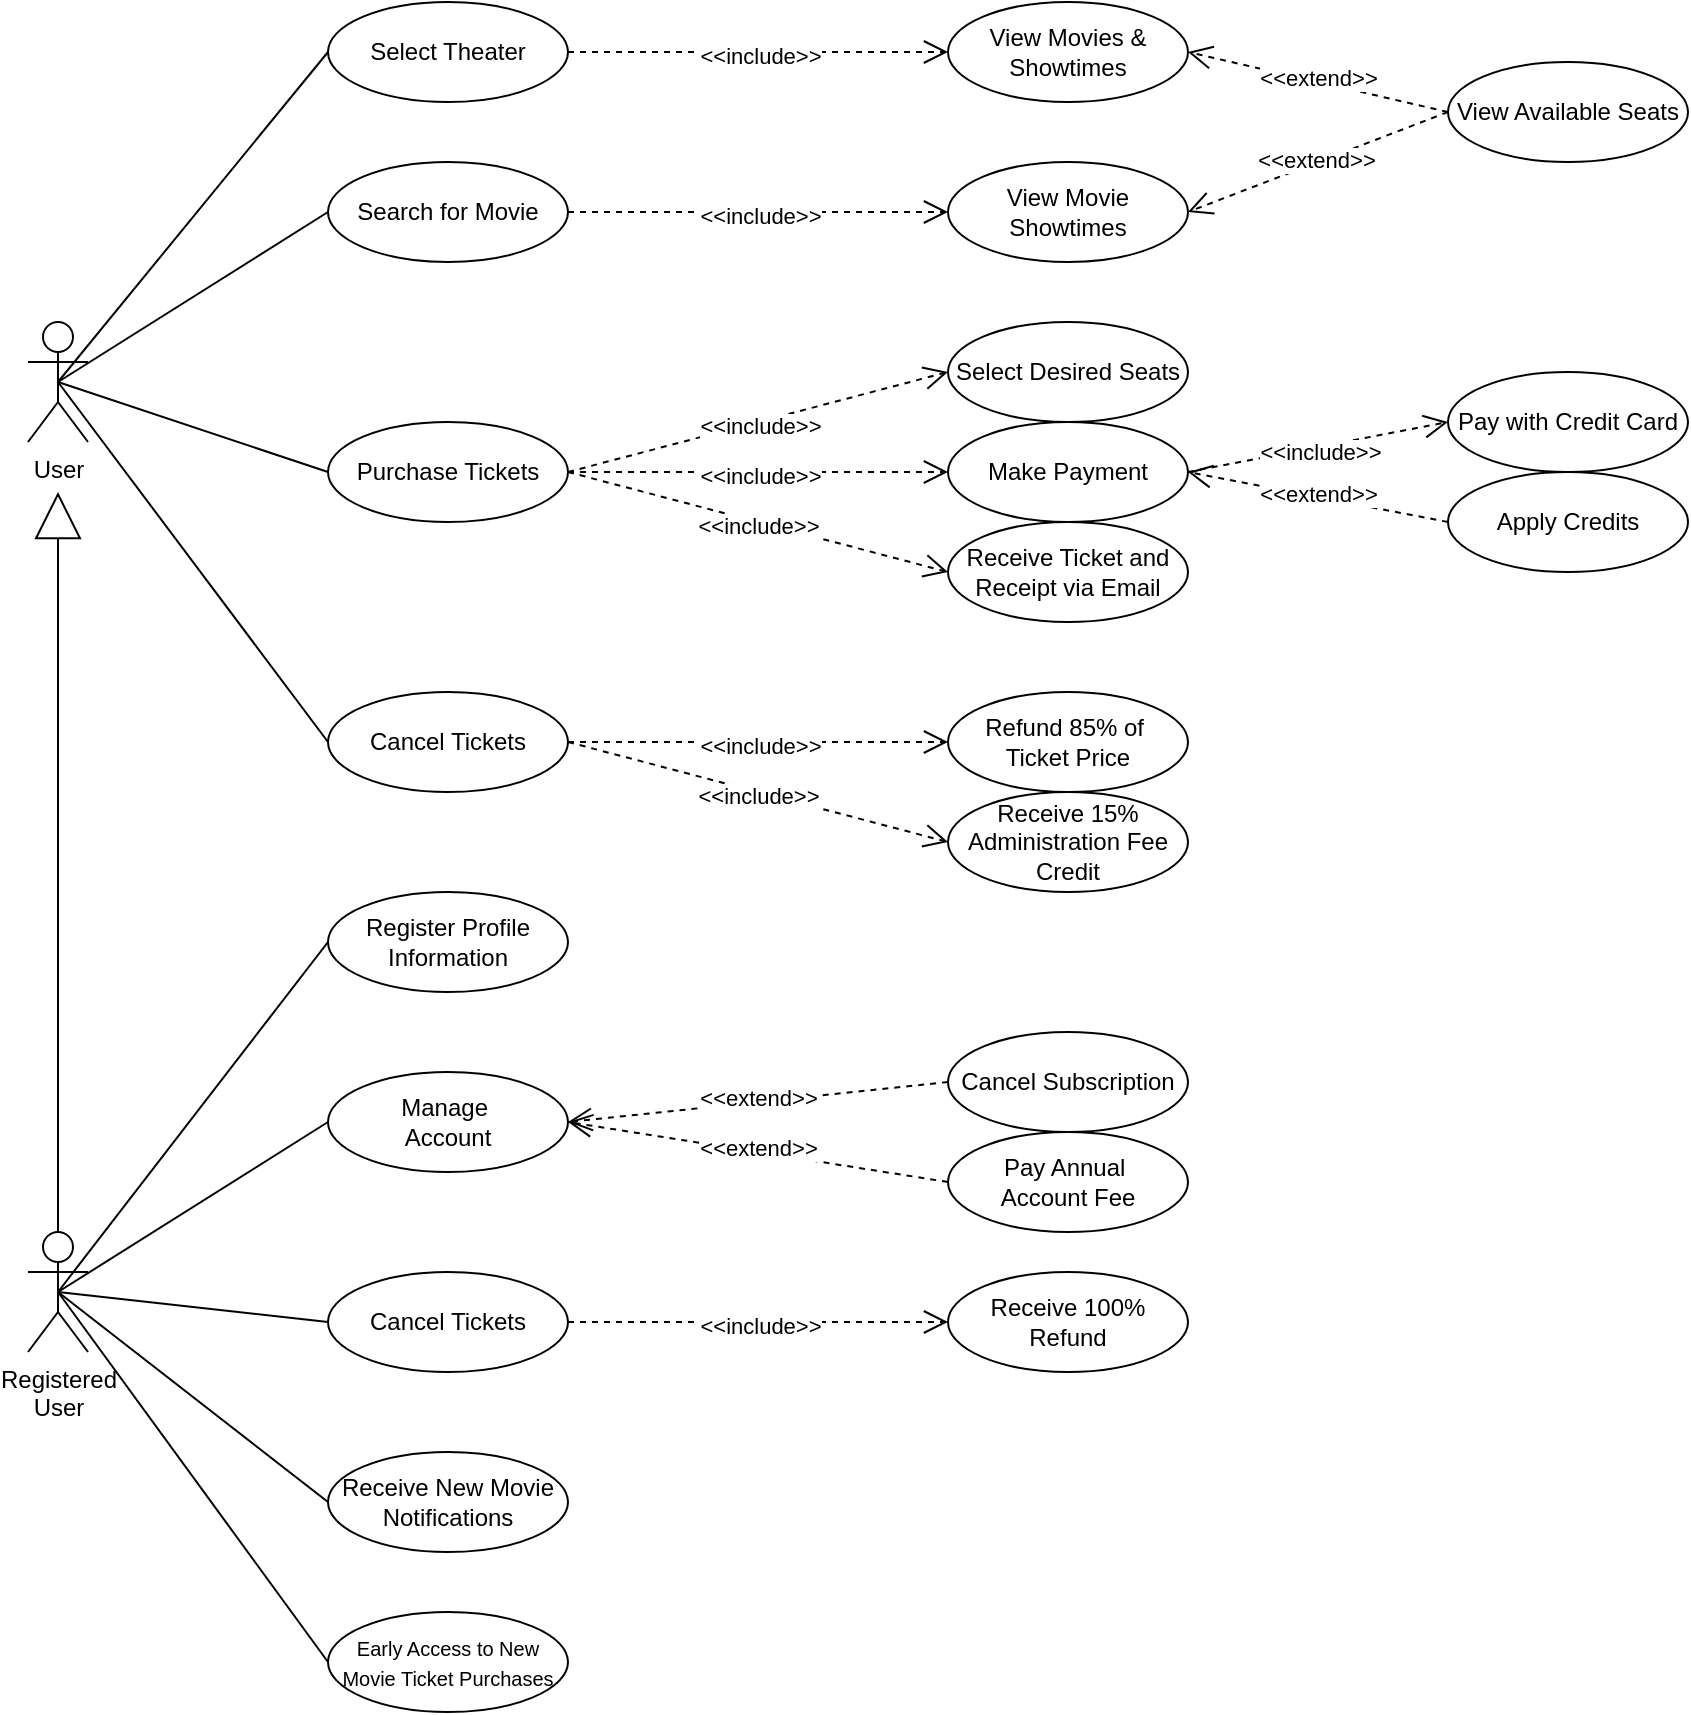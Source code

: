 <mxfile version="24.8.3">
  <diagram name="Page-1" id="r7DDbBD56znKV8agQ9Tl">
    <mxGraphModel dx="2266" dy="818" grid="1" gridSize="10" guides="1" tooltips="1" connect="1" arrows="1" fold="1" page="1" pageScale="1" pageWidth="850" pageHeight="1100" math="0" shadow="0">
      <root>
        <mxCell id="0" />
        <mxCell id="1" parent="0" />
        <mxCell id="TaJbaXzCYBkzO7Uhbq2M-25" value="" style="endArrow=none;html=1;rounded=0;entryX=0.5;entryY=0.5;entryDx=0;entryDy=0;entryPerimeter=0;exitX=0;exitY=0.5;exitDx=0;exitDy=0;" edge="1" parent="1" source="TaJbaXzCYBkzO7Uhbq2M-12" target="bIR2pzUK-BUm1ZlaJqXN-8">
          <mxGeometry width="50" height="50" relative="1" as="geometry">
            <mxPoint x="200" y="760" as="sourcePoint" />
            <mxPoint x="105" y="625" as="targetPoint" />
          </mxGeometry>
        </mxCell>
        <mxCell id="bIR2pzUK-BUm1ZlaJqXN-7" value="User" style="shape=umlActor;verticalLabelPosition=bottom;verticalAlign=top;html=1;outlineConnect=0;" parent="1" vertex="1">
          <mxGeometry x="20" y="250" width="30" height="60" as="geometry" />
        </mxCell>
        <mxCell id="bIR2pzUK-BUm1ZlaJqXN-46" value="" style="edgeStyle=orthogonalEdgeStyle;rounded=0;orthogonalLoop=1;jettySize=auto;html=1;endArrow=block;endFill=0;endSize=21;" parent="1" source="bIR2pzUK-BUm1ZlaJqXN-8" edge="1">
          <mxGeometry relative="1" as="geometry">
            <mxPoint x="35" y="335" as="targetPoint" />
          </mxGeometry>
        </mxCell>
        <mxCell id="bIR2pzUK-BUm1ZlaJqXN-10" value="Search for Movie" style="ellipse;whiteSpace=wrap;" parent="1" vertex="1">
          <mxGeometry x="170" y="170" width="120" height="50" as="geometry" />
        </mxCell>
        <mxCell id="bIR2pzUK-BUm1ZlaJqXN-11" value="Select Theater" style="ellipse;whiteSpace=wrap;html=1;" parent="1" vertex="1">
          <mxGeometry x="170" y="90" width="120" height="50" as="geometry" />
        </mxCell>
        <mxCell id="bIR2pzUK-BUm1ZlaJqXN-12" value="View Movies &amp;amp; Showtimes" style="ellipse;whiteSpace=wrap;html=1;" parent="1" vertex="1">
          <mxGeometry x="480" y="90" width="120" height="50" as="geometry" />
        </mxCell>
        <mxCell id="bIR2pzUK-BUm1ZlaJqXN-13" value="View Available Seats" style="ellipse;whiteSpace=wrap;" parent="1" vertex="1">
          <mxGeometry x="730" y="120" width="120" height="50" as="geometry" />
        </mxCell>
        <mxCell id="bIR2pzUK-BUm1ZlaJqXN-22" value="Register Profile Information" style="ellipse;whiteSpace=wrap;html=1;" parent="1" vertex="1">
          <mxGeometry x="170" y="535" width="120" height="50" as="geometry" />
        </mxCell>
        <mxCell id="bIR2pzUK-BUm1ZlaJqXN-24" value="Pay Annual&amp;nbsp;&lt;div&gt;Account Fee&lt;/div&gt;" style="ellipse;whiteSpace=wrap;html=1;" parent="1" vertex="1">
          <mxGeometry x="480" y="655" width="120" height="50" as="geometry" />
        </mxCell>
        <mxCell id="bIR2pzUK-BUm1ZlaJqXN-50" value="Cancel Subscription" style="ellipse;whiteSpace=wrap;html=1;" parent="1" vertex="1">
          <mxGeometry x="480" y="605" width="120" height="50" as="geometry" />
        </mxCell>
        <mxCell id="bIR2pzUK-BUm1ZlaJqXN-53" value="View Movie Showtimes" style="ellipse;whiteSpace=wrap;html=1;" parent="1" vertex="1">
          <mxGeometry x="480" y="170" width="120" height="50" as="geometry" />
        </mxCell>
        <mxCell id="bIR2pzUK-BUm1ZlaJqXN-54" value="Purchase Tickets" style="ellipse;whiteSpace=wrap;html=1;" parent="1" vertex="1">
          <mxGeometry x="170" y="300" width="120" height="50" as="geometry" />
        </mxCell>
        <mxCell id="bIR2pzUK-BUm1ZlaJqXN-82" value="Manage&amp;nbsp;&lt;div&gt;Account&lt;/div&gt;" style="ellipse;whiteSpace=wrap;html=1;" parent="1" vertex="1">
          <mxGeometry x="170" y="625" width="120" height="50" as="geometry" />
        </mxCell>
        <mxCell id="bIR2pzUK-BUm1ZlaJqXN-84" value="Pay with Credit Card" style="ellipse;whiteSpace=wrap;html=1;" parent="1" vertex="1">
          <mxGeometry x="730" y="275" width="120" height="50" as="geometry" />
        </mxCell>
        <mxCell id="TaJbaXzCYBkzO7Uhbq2M-3" value="Apply Credits" style="ellipse;whiteSpace=wrap;html=1;" vertex="1" parent="1">
          <mxGeometry x="730" y="325" width="120" height="50" as="geometry" />
        </mxCell>
        <mxCell id="TaJbaXzCYBkzO7Uhbq2M-8" value="Select Desired Seats" style="ellipse;whiteSpace=wrap;" vertex="1" parent="1">
          <mxGeometry x="480" y="250" width="120" height="50" as="geometry" />
        </mxCell>
        <mxCell id="TaJbaXzCYBkzO7Uhbq2M-9" value="Make Payment" style="ellipse;whiteSpace=wrap;" vertex="1" parent="1">
          <mxGeometry x="480" y="300" width="120" height="50" as="geometry" />
        </mxCell>
        <mxCell id="TaJbaXzCYBkzO7Uhbq2M-10" value="Receive Ticket and Receipt via Email" style="ellipse;whiteSpace=wrap;html=1;" vertex="1" parent="1">
          <mxGeometry x="480" y="350" width="120" height="50" as="geometry" />
        </mxCell>
        <mxCell id="TaJbaXzCYBkzO7Uhbq2M-11" value="Cancel Tickets" style="ellipse;whiteSpace=wrap;html=1;" vertex="1" parent="1">
          <mxGeometry x="170" y="435" width="120" height="50" as="geometry" />
        </mxCell>
        <mxCell id="TaJbaXzCYBkzO7Uhbq2M-12" value="Receive New Movie Notifications" style="ellipse;whiteSpace=wrap;html=1;" vertex="1" parent="1">
          <mxGeometry x="170" y="815" width="120" height="50" as="geometry" />
        </mxCell>
        <mxCell id="TaJbaXzCYBkzO7Uhbq2M-13" value="Refund 85% of&amp;nbsp;&lt;div&gt;Ticket Price&lt;/div&gt;" style="ellipse;whiteSpace=wrap;html=1;" vertex="1" parent="1">
          <mxGeometry x="480" y="435" width="120" height="50" as="geometry" />
        </mxCell>
        <mxCell id="TaJbaXzCYBkzO7Uhbq2M-14" value="Receive 15% Administration Fee Credit" style="ellipse;whiteSpace=wrap;html=1;" vertex="1" parent="1">
          <mxGeometry x="480" y="485" width="120" height="50" as="geometry" />
        </mxCell>
        <mxCell id="TaJbaXzCYBkzO7Uhbq2M-15" value="Cancel Tickets" style="ellipse;whiteSpace=wrap;html=1;" vertex="1" parent="1">
          <mxGeometry x="170" y="725" width="120" height="50" as="geometry" />
        </mxCell>
        <mxCell id="TaJbaXzCYBkzO7Uhbq2M-16" value="Receive 100% Refund" style="ellipse;whiteSpace=wrap;html=1;" vertex="1" parent="1">
          <mxGeometry x="480" y="725" width="120" height="50" as="geometry" />
        </mxCell>
        <mxCell id="TaJbaXzCYBkzO7Uhbq2M-17" value="&lt;font style=&quot;font-size: 10px;&quot;&gt;Early Access to New Movie Ticket Purchases&lt;/font&gt;" style="ellipse;whiteSpace=wrap;html=1;" vertex="1" parent="1">
          <mxGeometry x="170" y="895" width="120" height="50" as="geometry" />
        </mxCell>
        <mxCell id="TaJbaXzCYBkzO7Uhbq2M-18" value="" style="endArrow=none;html=1;rounded=0;entryX=0.5;entryY=0.5;entryDx=0;entryDy=0;entryPerimeter=0;exitX=0;exitY=0.5;exitDx=0;exitDy=0;" edge="1" parent="1" source="bIR2pzUK-BUm1ZlaJqXN-11" target="bIR2pzUK-BUm1ZlaJqXN-7">
          <mxGeometry width="50" height="50" relative="1" as="geometry">
            <mxPoint x="850" y="325" as="sourcePoint" />
            <mxPoint x="900" y="275" as="targetPoint" />
          </mxGeometry>
        </mxCell>
        <mxCell id="TaJbaXzCYBkzO7Uhbq2M-19" value="" style="endArrow=none;html=1;rounded=0;entryX=0.5;entryY=0.5;entryDx=0;entryDy=0;entryPerimeter=0;exitX=0;exitY=0.5;exitDx=0;exitDy=0;" edge="1" parent="1" source="bIR2pzUK-BUm1ZlaJqXN-10" target="bIR2pzUK-BUm1ZlaJqXN-7">
          <mxGeometry width="50" height="50" relative="1" as="geometry">
            <mxPoint x="200" y="125" as="sourcePoint" />
            <mxPoint x="105" y="215" as="targetPoint" />
          </mxGeometry>
        </mxCell>
        <mxCell id="TaJbaXzCYBkzO7Uhbq2M-20" value="" style="endArrow=none;html=1;rounded=0;entryX=0.5;entryY=0.5;entryDx=0;entryDy=0;entryPerimeter=0;exitX=0;exitY=0.5;exitDx=0;exitDy=0;" edge="1" parent="1" source="bIR2pzUK-BUm1ZlaJqXN-54" target="bIR2pzUK-BUm1ZlaJqXN-7">
          <mxGeometry width="50" height="50" relative="1" as="geometry">
            <mxPoint x="200" y="205" as="sourcePoint" />
            <mxPoint x="105" y="215" as="targetPoint" />
          </mxGeometry>
        </mxCell>
        <mxCell id="TaJbaXzCYBkzO7Uhbq2M-21" value="" style="endArrow=none;html=1;rounded=0;exitX=0;exitY=0.5;exitDx=0;exitDy=0;entryX=0.5;entryY=0.5;entryDx=0;entryDy=0;entryPerimeter=0;" edge="1" parent="1" source="TaJbaXzCYBkzO7Uhbq2M-11" target="bIR2pzUK-BUm1ZlaJqXN-7">
          <mxGeometry width="50" height="50" relative="1" as="geometry">
            <mxPoint x="200" y="285" as="sourcePoint" />
            <mxPoint x="105" y="215" as="targetPoint" />
          </mxGeometry>
        </mxCell>
        <mxCell id="TaJbaXzCYBkzO7Uhbq2M-22" value="" style="endArrow=none;html=1;rounded=0;entryX=0.5;entryY=0.5;entryDx=0;entryDy=0;entryPerimeter=0;exitX=0;exitY=0.5;exitDx=0;exitDy=0;" edge="1" parent="1" source="bIR2pzUK-BUm1ZlaJqXN-22" target="bIR2pzUK-BUm1ZlaJqXN-8">
          <mxGeometry width="50" height="50" relative="1" as="geometry">
            <mxPoint x="850" y="605" as="sourcePoint" />
            <mxPoint x="900" y="555" as="targetPoint" />
          </mxGeometry>
        </mxCell>
        <mxCell id="TaJbaXzCYBkzO7Uhbq2M-23" value="" style="endArrow=none;html=1;rounded=0;entryX=0.5;entryY=0.5;entryDx=0;entryDy=0;entryPerimeter=0;exitX=0;exitY=0.5;exitDx=0;exitDy=0;" edge="1" parent="1" source="bIR2pzUK-BUm1ZlaJqXN-82" target="bIR2pzUK-BUm1ZlaJqXN-8">
          <mxGeometry width="50" height="50" relative="1" as="geometry">
            <mxPoint x="200" y="570" as="sourcePoint" />
            <mxPoint x="105" y="625" as="targetPoint" />
          </mxGeometry>
        </mxCell>
        <mxCell id="TaJbaXzCYBkzO7Uhbq2M-24" value="" style="endArrow=none;html=1;rounded=0;entryX=0.5;entryY=0.5;entryDx=0;entryDy=0;entryPerimeter=0;exitX=0;exitY=0.5;exitDx=0;exitDy=0;" edge="1" parent="1" source="TaJbaXzCYBkzO7Uhbq2M-15" target="bIR2pzUK-BUm1ZlaJqXN-8">
          <mxGeometry width="50" height="50" relative="1" as="geometry">
            <mxPoint x="200" y="640" as="sourcePoint" />
            <mxPoint x="105" y="625" as="targetPoint" />
          </mxGeometry>
        </mxCell>
        <mxCell id="TaJbaXzCYBkzO7Uhbq2M-26" value="" style="endArrow=none;html=1;rounded=0;exitX=0;exitY=0.5;exitDx=0;exitDy=0;entryX=0.5;entryY=0.5;entryDx=0;entryDy=0;entryPerimeter=0;" edge="1" parent="1" source="TaJbaXzCYBkzO7Uhbq2M-17" target="bIR2pzUK-BUm1ZlaJqXN-8">
          <mxGeometry width="50" height="50" relative="1" as="geometry">
            <mxPoint x="200" y="850" as="sourcePoint" />
            <mxPoint x="100" y="615" as="targetPoint" />
          </mxGeometry>
        </mxCell>
        <mxCell id="bIR2pzUK-BUm1ZlaJqXN-8" value="Registered&lt;div&gt;User&lt;/div&gt;" style="shape=umlActor;verticalLabelPosition=bottom;verticalAlign=top;html=1;outlineConnect=0;" parent="1" vertex="1">
          <mxGeometry x="20" y="705" width="30" height="60" as="geometry" />
        </mxCell>
        <mxCell id="TaJbaXzCYBkzO7Uhbq2M-27" value="" style="endArrow=open;dashed=1;html=1;rounded=0;exitX=1;exitY=0.5;exitDx=0;exitDy=0;entryX=0;entryY=0.5;entryDx=0;entryDy=0;startArrow=none;startFill=0;endFill=0;endSize=10;" edge="1" parent="1" source="bIR2pzUK-BUm1ZlaJqXN-11" target="bIR2pzUK-BUm1ZlaJqXN-12">
          <mxGeometry width="50" height="50" relative="1" as="geometry">
            <mxPoint x="830" y="425" as="sourcePoint" />
            <mxPoint x="880" y="375" as="targetPoint" />
          </mxGeometry>
        </mxCell>
        <mxCell id="TaJbaXzCYBkzO7Uhbq2M-28" value="&amp;lt;&amp;lt;include&amp;gt;&amp;gt;" style="edgeLabel;html=1;align=center;verticalAlign=middle;resizable=0;points=[];" vertex="1" connectable="0" parent="TaJbaXzCYBkzO7Uhbq2M-27">
          <mxGeometry x="0.006" y="-2" relative="1" as="geometry">
            <mxPoint as="offset" />
          </mxGeometry>
        </mxCell>
        <mxCell id="TaJbaXzCYBkzO7Uhbq2M-29" value="" style="endArrow=open;dashed=1;html=1;rounded=0;exitX=1;exitY=0.5;exitDx=0;exitDy=0;entryX=0;entryY=0.5;entryDx=0;entryDy=0;startArrow=none;startFill=0;endFill=0;endSize=10;" edge="1" parent="1" source="bIR2pzUK-BUm1ZlaJqXN-10" target="bIR2pzUK-BUm1ZlaJqXN-53">
          <mxGeometry width="50" height="50" relative="1" as="geometry">
            <mxPoint x="300" y="125" as="sourcePoint" />
            <mxPoint x="490" y="125" as="targetPoint" />
          </mxGeometry>
        </mxCell>
        <mxCell id="TaJbaXzCYBkzO7Uhbq2M-30" value="&amp;lt;&amp;lt;include&amp;gt;&amp;gt;" style="edgeLabel;html=1;align=center;verticalAlign=middle;resizable=0;points=[];" vertex="1" connectable="0" parent="TaJbaXzCYBkzO7Uhbq2M-29">
          <mxGeometry x="0.006" y="-2" relative="1" as="geometry">
            <mxPoint as="offset" />
          </mxGeometry>
        </mxCell>
        <mxCell id="TaJbaXzCYBkzO7Uhbq2M-31" value="" style="endArrow=open;dashed=1;html=1;rounded=0;exitX=1;exitY=0.5;exitDx=0;exitDy=0;entryX=0;entryY=0.5;entryDx=0;entryDy=0;startArrow=none;startFill=0;endFill=0;endSize=10;" edge="1" parent="1" source="bIR2pzUK-BUm1ZlaJqXN-54" target="TaJbaXzCYBkzO7Uhbq2M-8">
          <mxGeometry width="50" height="50" relative="1" as="geometry">
            <mxPoint x="300" y="249" as="sourcePoint" />
            <mxPoint x="490" y="249" as="targetPoint" />
          </mxGeometry>
        </mxCell>
        <mxCell id="TaJbaXzCYBkzO7Uhbq2M-32" value="&amp;lt;&amp;lt;include&amp;gt;&amp;gt;" style="edgeLabel;html=1;align=center;verticalAlign=middle;resizable=0;points=[];" vertex="1" connectable="0" parent="TaJbaXzCYBkzO7Uhbq2M-31">
          <mxGeometry x="0.006" y="-2" relative="1" as="geometry">
            <mxPoint as="offset" />
          </mxGeometry>
        </mxCell>
        <mxCell id="TaJbaXzCYBkzO7Uhbq2M-33" value="" style="endArrow=open;dashed=1;html=1;rounded=0;exitX=1;exitY=0.5;exitDx=0;exitDy=0;entryX=0;entryY=0.5;entryDx=0;entryDy=0;startArrow=none;startFill=0;endFill=0;endSize=10;" edge="1" parent="1" source="bIR2pzUK-BUm1ZlaJqXN-54" target="TaJbaXzCYBkzO7Uhbq2M-9">
          <mxGeometry width="50" height="50" relative="1" as="geometry">
            <mxPoint x="300" y="285" as="sourcePoint" />
            <mxPoint x="490" y="285" as="targetPoint" />
          </mxGeometry>
        </mxCell>
        <mxCell id="TaJbaXzCYBkzO7Uhbq2M-34" value="&amp;lt;&amp;lt;include&amp;gt;&amp;gt;" style="edgeLabel;html=1;align=center;verticalAlign=middle;resizable=0;points=[];" vertex="1" connectable="0" parent="TaJbaXzCYBkzO7Uhbq2M-33">
          <mxGeometry x="0.006" y="-2" relative="1" as="geometry">
            <mxPoint as="offset" />
          </mxGeometry>
        </mxCell>
        <mxCell id="TaJbaXzCYBkzO7Uhbq2M-35" value="" style="endArrow=open;dashed=1;html=1;rounded=0;exitX=1;exitY=0.5;exitDx=0;exitDy=0;entryX=0;entryY=0.5;entryDx=0;entryDy=0;startArrow=none;startFill=0;endFill=0;endSize=10;" edge="1" parent="1" source="bIR2pzUK-BUm1ZlaJqXN-54" target="TaJbaXzCYBkzO7Uhbq2M-10">
          <mxGeometry width="50" height="50" relative="1" as="geometry">
            <mxPoint x="300" y="285" as="sourcePoint" />
            <mxPoint x="490" y="335" as="targetPoint" />
          </mxGeometry>
        </mxCell>
        <mxCell id="TaJbaXzCYBkzO7Uhbq2M-36" value="&amp;lt;&amp;lt;include&amp;gt;&amp;gt;" style="edgeLabel;html=1;align=center;verticalAlign=middle;resizable=0;points=[];" vertex="1" connectable="0" parent="TaJbaXzCYBkzO7Uhbq2M-35">
          <mxGeometry x="0.006" y="-2" relative="1" as="geometry">
            <mxPoint as="offset" />
          </mxGeometry>
        </mxCell>
        <mxCell id="TaJbaXzCYBkzO7Uhbq2M-37" value="" style="endArrow=open;dashed=1;html=1;rounded=0;exitX=1;exitY=0.5;exitDx=0;exitDy=0;entryX=0;entryY=0.5;entryDx=0;entryDy=0;startArrow=none;startFill=0;endFill=0;endSize=10;" edge="1" parent="1" source="TaJbaXzCYBkzO7Uhbq2M-11" target="TaJbaXzCYBkzO7Uhbq2M-13">
          <mxGeometry width="50" height="50" relative="1" as="geometry">
            <mxPoint x="300" y="285" as="sourcePoint" />
            <mxPoint x="490" y="385" as="targetPoint" />
          </mxGeometry>
        </mxCell>
        <mxCell id="TaJbaXzCYBkzO7Uhbq2M-38" value="&amp;lt;&amp;lt;include&amp;gt;&amp;gt;" style="edgeLabel;html=1;align=center;verticalAlign=middle;resizable=0;points=[];" vertex="1" connectable="0" parent="TaJbaXzCYBkzO7Uhbq2M-37">
          <mxGeometry x="0.006" y="-2" relative="1" as="geometry">
            <mxPoint as="offset" />
          </mxGeometry>
        </mxCell>
        <mxCell id="TaJbaXzCYBkzO7Uhbq2M-39" value="" style="endArrow=open;dashed=1;html=1;rounded=0;exitX=1;exitY=0.5;exitDx=0;exitDy=0;entryX=0;entryY=0.5;entryDx=0;entryDy=0;startArrow=none;startFill=0;endFill=0;endSize=10;" edge="1" parent="1" source="TaJbaXzCYBkzO7Uhbq2M-11" target="TaJbaXzCYBkzO7Uhbq2M-14">
          <mxGeometry width="50" height="50" relative="1" as="geometry">
            <mxPoint x="300" y="470" as="sourcePoint" />
            <mxPoint x="490" y="470" as="targetPoint" />
          </mxGeometry>
        </mxCell>
        <mxCell id="TaJbaXzCYBkzO7Uhbq2M-40" value="&amp;lt;&amp;lt;include&amp;gt;&amp;gt;" style="edgeLabel;html=1;align=center;verticalAlign=middle;resizable=0;points=[];" vertex="1" connectable="0" parent="TaJbaXzCYBkzO7Uhbq2M-39">
          <mxGeometry x="0.006" y="-2" relative="1" as="geometry">
            <mxPoint as="offset" />
          </mxGeometry>
        </mxCell>
        <mxCell id="TaJbaXzCYBkzO7Uhbq2M-41" value="" style="endArrow=open;dashed=1;html=1;rounded=0;exitX=1;exitY=0.5;exitDx=0;exitDy=0;entryX=0;entryY=0.5;entryDx=0;entryDy=0;startArrow=none;startFill=0;endFill=0;endSize=10;" edge="1" parent="1" source="TaJbaXzCYBkzO7Uhbq2M-15" target="TaJbaXzCYBkzO7Uhbq2M-16">
          <mxGeometry width="50" height="50" relative="1" as="geometry">
            <mxPoint x="280" y="675" as="sourcePoint" />
            <mxPoint x="470" y="725" as="targetPoint" />
          </mxGeometry>
        </mxCell>
        <mxCell id="TaJbaXzCYBkzO7Uhbq2M-42" value="&amp;lt;&amp;lt;include&amp;gt;&amp;gt;" style="edgeLabel;html=1;align=center;verticalAlign=middle;resizable=0;points=[];" vertex="1" connectable="0" parent="TaJbaXzCYBkzO7Uhbq2M-41">
          <mxGeometry x="0.006" y="-2" relative="1" as="geometry">
            <mxPoint as="offset" />
          </mxGeometry>
        </mxCell>
        <mxCell id="TaJbaXzCYBkzO7Uhbq2M-45" value="" style="endArrow=open;dashed=1;html=1;rounded=0;exitX=0;exitY=0.5;exitDx=0;exitDy=0;entryX=1;entryY=0.5;entryDx=0;entryDy=0;startArrow=none;startFill=0;endFill=0;endSize=10;" edge="1" parent="1" source="bIR2pzUK-BUm1ZlaJqXN-50" target="bIR2pzUK-BUm1ZlaJqXN-82">
          <mxGeometry width="50" height="50" relative="1" as="geometry">
            <mxPoint x="270" y="679.5" as="sourcePoint" />
            <mxPoint x="460" y="679.5" as="targetPoint" />
          </mxGeometry>
        </mxCell>
        <mxCell id="TaJbaXzCYBkzO7Uhbq2M-46" value="&amp;lt;&amp;lt;extend&amp;gt;&amp;gt;" style="edgeLabel;html=1;align=center;verticalAlign=middle;resizable=0;points=[];" vertex="1" connectable="0" parent="TaJbaXzCYBkzO7Uhbq2M-45">
          <mxGeometry x="0.006" y="-2" relative="1" as="geometry">
            <mxPoint as="offset" />
          </mxGeometry>
        </mxCell>
        <mxCell id="TaJbaXzCYBkzO7Uhbq2M-48" value="" style="endArrow=open;dashed=1;html=1;rounded=0;exitX=0;exitY=0.5;exitDx=0;exitDy=0;entryX=1;entryY=0.5;entryDx=0;entryDy=0;startArrow=none;startFill=0;endFill=0;endSize=10;" edge="1" parent="1" source="bIR2pzUK-BUm1ZlaJqXN-24" target="bIR2pzUK-BUm1ZlaJqXN-82">
          <mxGeometry width="50" height="50" relative="1" as="geometry">
            <mxPoint x="490" y="640" as="sourcePoint" />
            <mxPoint x="300" y="640" as="targetPoint" />
          </mxGeometry>
        </mxCell>
        <mxCell id="TaJbaXzCYBkzO7Uhbq2M-49" value="&amp;lt;&amp;lt;extend&amp;gt;&amp;gt;" style="edgeLabel;html=1;align=center;verticalAlign=middle;resizable=0;points=[];" vertex="1" connectable="0" parent="TaJbaXzCYBkzO7Uhbq2M-48">
          <mxGeometry x="0.006" y="-2" relative="1" as="geometry">
            <mxPoint as="offset" />
          </mxGeometry>
        </mxCell>
        <mxCell id="TaJbaXzCYBkzO7Uhbq2M-50" value="" style="endArrow=open;dashed=1;html=1;rounded=0;exitX=1;exitY=0.5;exitDx=0;exitDy=0;entryX=0;entryY=0.5;entryDx=0;entryDy=0;startArrow=none;startFill=0;endFill=0;endSize=10;" edge="1" parent="1" source="TaJbaXzCYBkzO7Uhbq2M-9" target="bIR2pzUK-BUm1ZlaJqXN-84">
          <mxGeometry width="50" height="50" relative="1" as="geometry">
            <mxPoint x="300" y="205" as="sourcePoint" />
            <mxPoint x="490" y="205" as="targetPoint" />
          </mxGeometry>
        </mxCell>
        <mxCell id="TaJbaXzCYBkzO7Uhbq2M-51" value="&amp;lt;&amp;lt;include&amp;gt;&amp;gt;" style="edgeLabel;html=1;align=center;verticalAlign=middle;resizable=0;points=[];" vertex="1" connectable="0" parent="TaJbaXzCYBkzO7Uhbq2M-50">
          <mxGeometry x="0.006" y="-2" relative="1" as="geometry">
            <mxPoint as="offset" />
          </mxGeometry>
        </mxCell>
        <mxCell id="TaJbaXzCYBkzO7Uhbq2M-52" value="" style="endArrow=open;dashed=1;html=1;rounded=0;exitX=0;exitY=0.5;exitDx=0;exitDy=0;entryX=1;entryY=0.5;entryDx=0;entryDy=0;startArrow=none;startFill=0;endFill=0;endSize=10;" edge="1" parent="1" source="TaJbaXzCYBkzO7Uhbq2M-3" target="TaJbaXzCYBkzO7Uhbq2M-9">
          <mxGeometry width="50" height="50" relative="1" as="geometry">
            <mxPoint x="490" y="640" as="sourcePoint" />
            <mxPoint x="300" y="640" as="targetPoint" />
          </mxGeometry>
        </mxCell>
        <mxCell id="TaJbaXzCYBkzO7Uhbq2M-53" value="&amp;lt;&amp;lt;extend&amp;gt;&amp;gt;" style="edgeLabel;html=1;align=center;verticalAlign=middle;resizable=0;points=[];" vertex="1" connectable="0" parent="TaJbaXzCYBkzO7Uhbq2M-52">
          <mxGeometry x="0.006" y="-2" relative="1" as="geometry">
            <mxPoint as="offset" />
          </mxGeometry>
        </mxCell>
        <mxCell id="TaJbaXzCYBkzO7Uhbq2M-54" value="" style="endArrow=open;dashed=1;html=1;rounded=0;exitX=0;exitY=0.5;exitDx=0;exitDy=0;entryX=1;entryY=0.5;entryDx=0;entryDy=0;startArrow=none;startFill=0;endFill=0;endSize=10;" edge="1" parent="1" source="bIR2pzUK-BUm1ZlaJqXN-13" target="bIR2pzUK-BUm1ZlaJqXN-12">
          <mxGeometry width="50" height="50" relative="1" as="geometry">
            <mxPoint x="740" y="360" as="sourcePoint" />
            <mxPoint x="610" y="335" as="targetPoint" />
          </mxGeometry>
        </mxCell>
        <mxCell id="TaJbaXzCYBkzO7Uhbq2M-55" value="&amp;lt;&amp;lt;extend&amp;gt;&amp;gt;" style="edgeLabel;html=1;align=center;verticalAlign=middle;resizable=0;points=[];" vertex="1" connectable="0" parent="TaJbaXzCYBkzO7Uhbq2M-54">
          <mxGeometry x="0.006" y="-2" relative="1" as="geometry">
            <mxPoint as="offset" />
          </mxGeometry>
        </mxCell>
        <mxCell id="TaJbaXzCYBkzO7Uhbq2M-56" value="" style="endArrow=open;dashed=1;html=1;rounded=0;exitX=0;exitY=0.5;exitDx=0;exitDy=0;entryX=1;entryY=0.5;entryDx=0;entryDy=0;startArrow=none;startFill=0;endFill=0;endSize=10;" edge="1" parent="1" source="bIR2pzUK-BUm1ZlaJqXN-13" target="bIR2pzUK-BUm1ZlaJqXN-53">
          <mxGeometry width="50" height="50" relative="1" as="geometry">
            <mxPoint x="740" y="155" as="sourcePoint" />
            <mxPoint x="610" y="125" as="targetPoint" />
          </mxGeometry>
        </mxCell>
        <mxCell id="TaJbaXzCYBkzO7Uhbq2M-57" value="&amp;lt;&amp;lt;extend&amp;gt;&amp;gt;" style="edgeLabel;html=1;align=center;verticalAlign=middle;resizable=0;points=[];" vertex="1" connectable="0" parent="TaJbaXzCYBkzO7Uhbq2M-56">
          <mxGeometry x="0.006" y="-2" relative="1" as="geometry">
            <mxPoint as="offset" />
          </mxGeometry>
        </mxCell>
      </root>
    </mxGraphModel>
  </diagram>
</mxfile>
